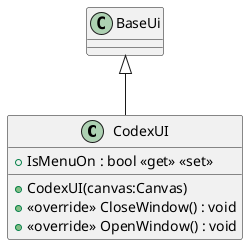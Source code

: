@startuml
class CodexUI {
    + IsMenuOn : bool <<get>> <<set>>
    + CodexUI(canvas:Canvas)
    + <<override>> CloseWindow() : void
    + <<override>> OpenWindow() : void
}
BaseUi <|-- CodexUI
@enduml
